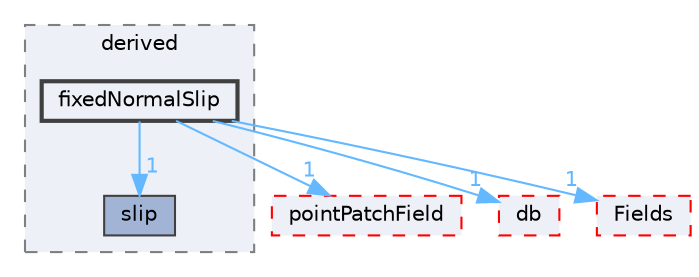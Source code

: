 digraph "src/OpenFOAM/fields/pointPatchFields/derived/fixedNormalSlip"
{
 // LATEX_PDF_SIZE
  bgcolor="transparent";
  edge [fontname=Helvetica,fontsize=10,labelfontname=Helvetica,labelfontsize=10];
  node [fontname=Helvetica,fontsize=10,shape=box,height=0.2,width=0.4];
  compound=true
  subgraph clusterdir_700eda77dde5bdf3d333763a2bc5e635 {
    graph [ bgcolor="#edf0f7", pencolor="grey50", label="derived", fontname=Helvetica,fontsize=10 style="filled,dashed", URL="dir_700eda77dde5bdf3d333763a2bc5e635.html",tooltip=""]
  dir_839776d25e5652de629471dca63af429 [label="slip", fillcolor="#a2b4d6", color="grey25", style="filled", URL="dir_839776d25e5652de629471dca63af429.html",tooltip=""];
  dir_d962644899efee702a139c4f4c690862 [label="fixedNormalSlip", fillcolor="#edf0f7", color="grey25", style="filled,bold", URL="dir_d962644899efee702a139c4f4c690862.html",tooltip=""];
  }
  dir_17a9bfb76e5e1dbc9e2e32285df4aeb8 [label="pointPatchField", fillcolor="#edf0f7", color="red", style="filled,dashed", URL="dir_17a9bfb76e5e1dbc9e2e32285df4aeb8.html",tooltip=""];
  dir_63c634f7a7cfd679ac26c67fb30fc32f [label="db", fillcolor="#edf0f7", color="red", style="filled,dashed", URL="dir_63c634f7a7cfd679ac26c67fb30fc32f.html",tooltip=""];
  dir_7d364942a13d3ce50f6681364b448a98 [label="Fields", fillcolor="#edf0f7", color="red", style="filled,dashed", URL="dir_7d364942a13d3ce50f6681364b448a98.html",tooltip=""];
  dir_d962644899efee702a139c4f4c690862->dir_17a9bfb76e5e1dbc9e2e32285df4aeb8 [headlabel="1", labeldistance=1.5 headhref="dir_001415_002954.html" href="dir_001415_002954.html" color="steelblue1" fontcolor="steelblue1"];
  dir_d962644899efee702a139c4f4c690862->dir_63c634f7a7cfd679ac26c67fb30fc32f [headlabel="1", labeldistance=1.5 headhref="dir_001415_000817.html" href="dir_001415_000817.html" color="steelblue1" fontcolor="steelblue1"];
  dir_d962644899efee702a139c4f4c690862->dir_7d364942a13d3ce50f6681364b448a98 [headlabel="1", labeldistance=1.5 headhref="dir_001415_001336.html" href="dir_001415_001336.html" color="steelblue1" fontcolor="steelblue1"];
  dir_d962644899efee702a139c4f4c690862->dir_839776d25e5652de629471dca63af429 [headlabel="1", labeldistance=1.5 headhref="dir_001415_003588.html" href="dir_001415_003588.html" color="steelblue1" fontcolor="steelblue1"];
}
